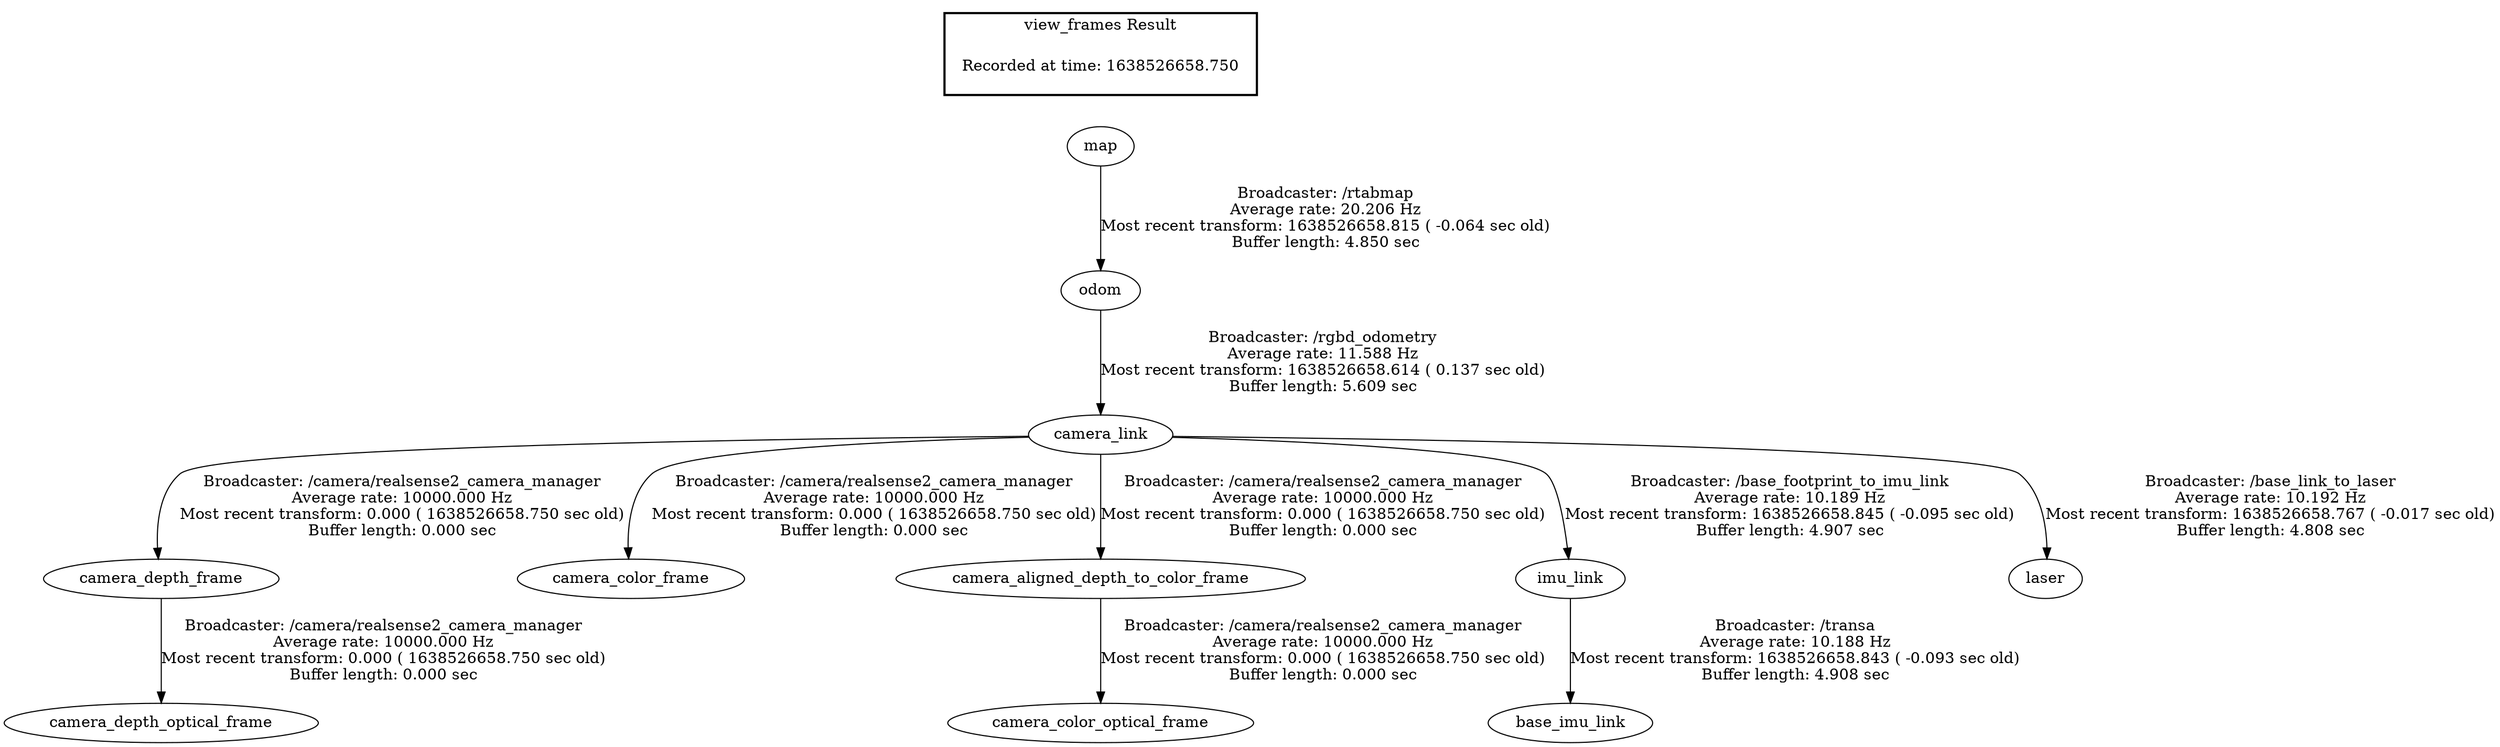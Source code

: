 digraph G {
"camera_link" -> "camera_depth_frame"[label="Broadcaster: /camera/realsense2_camera_manager\nAverage rate: 10000.000 Hz\nMost recent transform: 0.000 ( 1638526658.750 sec old)\nBuffer length: 0.000 sec\n"];
"odom" -> "camera_link"[label="Broadcaster: /rgbd_odometry\nAverage rate: 11.588 Hz\nMost recent transform: 1638526658.614 ( 0.137 sec old)\nBuffer length: 5.609 sec\n"];
"camera_depth_frame" -> "camera_depth_optical_frame"[label="Broadcaster: /camera/realsense2_camera_manager\nAverage rate: 10000.000 Hz\nMost recent transform: 0.000 ( 1638526658.750 sec old)\nBuffer length: 0.000 sec\n"];
"camera_link" -> "camera_color_frame"[label="Broadcaster: /camera/realsense2_camera_manager\nAverage rate: 10000.000 Hz\nMost recent transform: 0.000 ( 1638526658.750 sec old)\nBuffer length: 0.000 sec\n"];
"camera_aligned_depth_to_color_frame" -> "camera_color_optical_frame"[label="Broadcaster: /camera/realsense2_camera_manager\nAverage rate: 10000.000 Hz\nMost recent transform: 0.000 ( 1638526658.750 sec old)\nBuffer length: 0.000 sec\n"];
"camera_link" -> "camera_aligned_depth_to_color_frame"[label="Broadcaster: /camera/realsense2_camera_manager\nAverage rate: 10000.000 Hz\nMost recent transform: 0.000 ( 1638526658.750 sec old)\nBuffer length: 0.000 sec\n"];
"camera_link" -> "imu_link"[label="Broadcaster: /base_footprint_to_imu_link\nAverage rate: 10.189 Hz\nMost recent transform: 1638526658.845 ( -0.095 sec old)\nBuffer length: 4.907 sec\n"];
"imu_link" -> "base_imu_link"[label="Broadcaster: /transa\nAverage rate: 10.188 Hz\nMost recent transform: 1638526658.843 ( -0.093 sec old)\nBuffer length: 4.908 sec\n"];
"camera_link" -> "laser"[label="Broadcaster: /base_link_to_laser\nAverage rate: 10.192 Hz\nMost recent transform: 1638526658.767 ( -0.017 sec old)\nBuffer length: 4.808 sec\n"];
"map" -> "odom"[label="Broadcaster: /rtabmap\nAverage rate: 20.206 Hz\nMost recent transform: 1638526658.815 ( -0.064 sec old)\nBuffer length: 4.850 sec\n"];
edge [style=invis];
 subgraph cluster_legend { style=bold; color=black; label ="view_frames Result";
"Recorded at time: 1638526658.750"[ shape=plaintext ] ;
 }->"map";
}